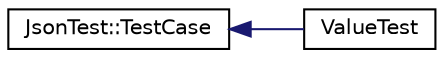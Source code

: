 digraph "Graphical Class Hierarchy"
{
  edge [fontname="Helvetica",fontsize="10",labelfontname="Helvetica",labelfontsize="10"];
  node [fontname="Helvetica",fontsize="10",shape=record];
  rankdir="LR";
  Node1 [label="JsonTest::TestCase",height=0.2,width=0.4,color="black", fillcolor="white", style="filled",URL="$class_json_test_1_1_test_case.html"];
  Node1 -> Node2 [dir="back",color="midnightblue",fontsize="10",style="solid",fontname="Helvetica"];
  Node2 [label="ValueTest",height=0.2,width=0.4,color="black", fillcolor="white", style="filled",URL="$struct_value_test.html"];
}
